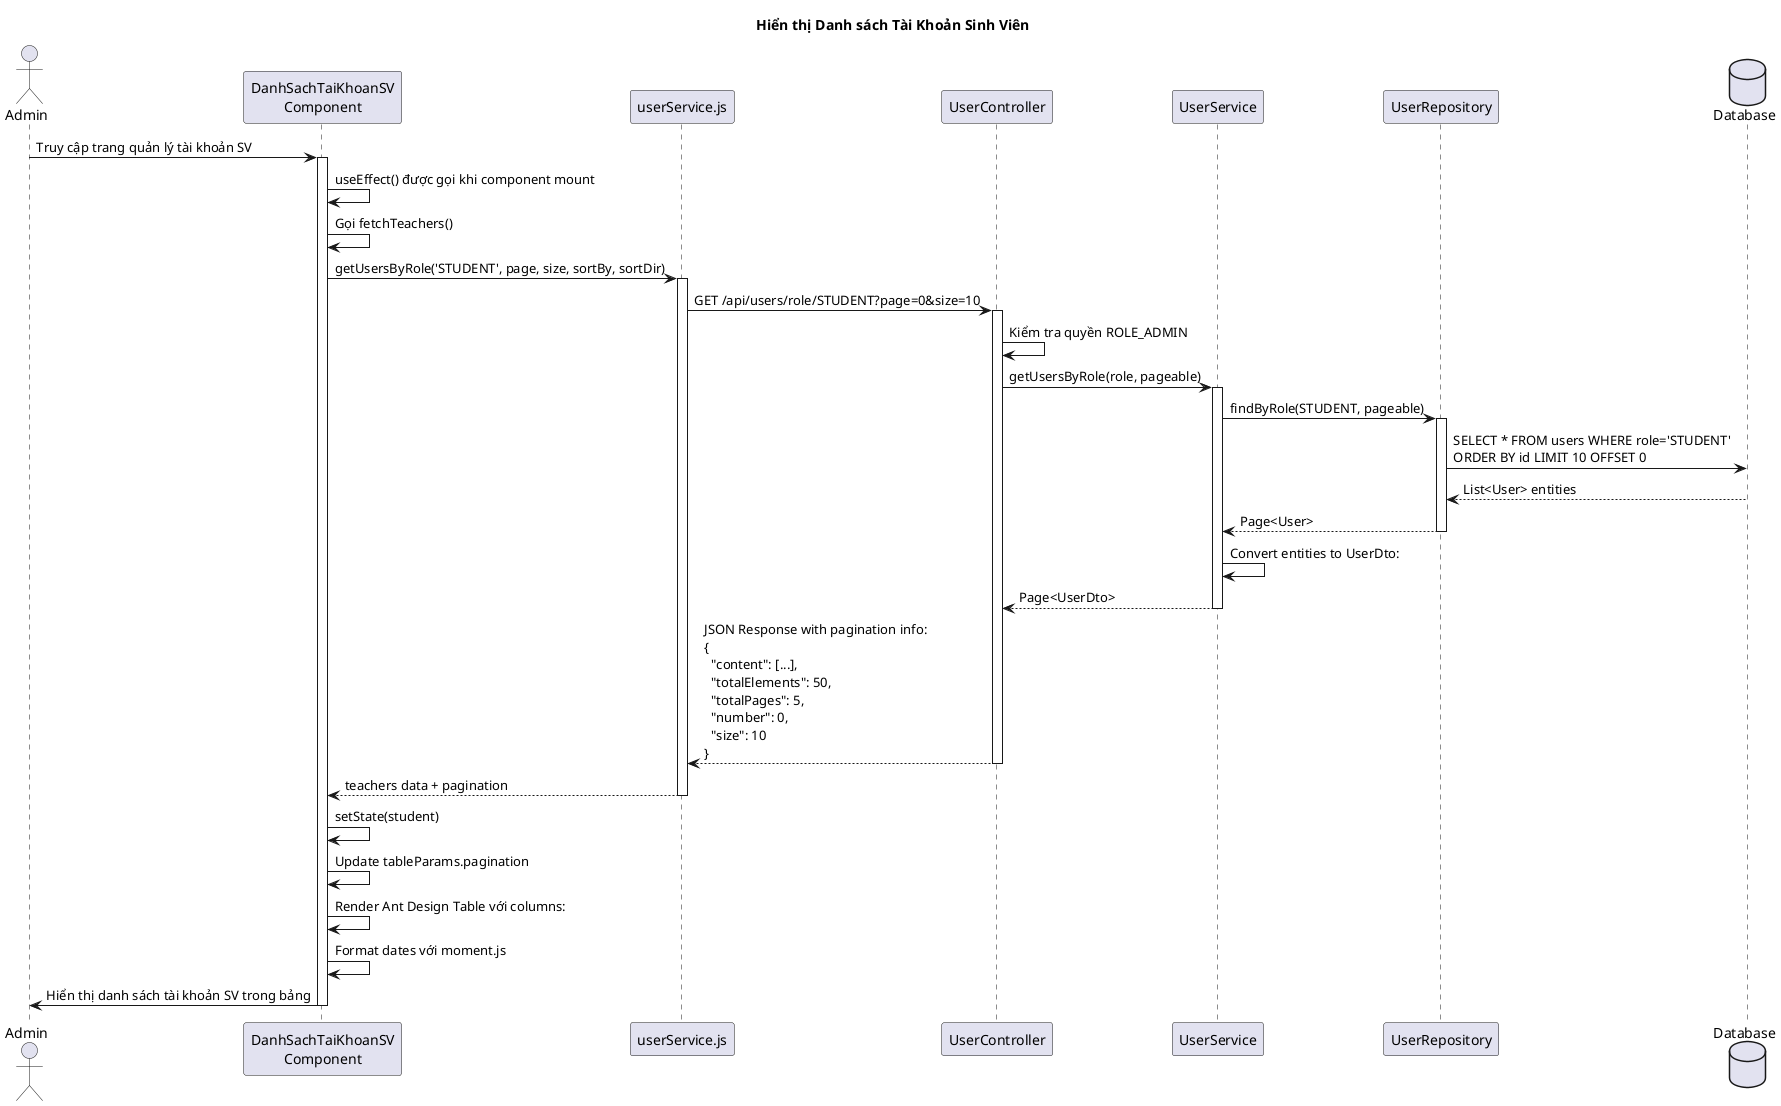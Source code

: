 @startuml
title Hiển thị Danh sách Tài Khoản Sinh Viên

actor "Admin" as admin
participant "DanhSachTaiKhoanSV\nComponent" as frontend
participant "userService.js" as service
participant "UserController" as controller
participant "UserService" as userService
participant "UserRepository" as repository
database "Database" as db

'== Hiển thị Danh sách sinh viên ==
admin -> frontend: Truy cập trang quản lý tài khoản SV
activate frontend
frontend -> frontend: useEffect() được gọi khi component mount
frontend -> frontend: Gọi fetchTeachers()
frontend -> service: getUsersByRole('STUDENT', page, size, sortBy, sortDir)

activate service
service -> controller: GET /api/users/role/STUDENT?page=0&size=10
activate controller
controller -> controller: Kiểm tra quyền ROLE_ADMIN
controller -> userService: getUsersByRole(role, pageable)
activate userService
userService -> repository: findByRole(STUDENT, pageable)
activate repository
repository -> db: SELECT * FROM users WHERE role='STUDENT'\nORDER BY id LIMIT 10 OFFSET 0
db --> repository: List<User> entities
repository --> userService: Page<User>
deactivate repository

userService -> userService: Convert entities to UserDto:
userService --> controller: Page<UserDto>
deactivate userService

controller --> service: JSON Response with pagination info:\n{\n  "content": [...],\n  "totalElements": 50,\n  "totalPages": 5,\n  "number": 0,\n  "size": 10\n}
deactivate controller

service --> frontend: teachers data + pagination
deactivate service

frontend -> frontend: setState(student)
frontend -> frontend: Update tableParams.pagination

frontend -> frontend: Render Ant Design Table với columns:

frontend -> frontend: Format dates với moment.js

frontend -> admin: Hiển thị danh sách tài khoản SV trong bảng
'note right: Bảng hiển thị:\n- Phân trang\n- Sắp xếp theo cột\n- Các nút thao tác (Sửa, Xóa)\n- Switch trạng thái
deactivate frontend

@enduml